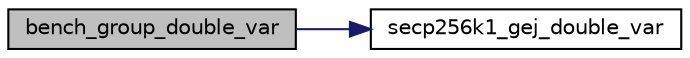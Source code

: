 digraph "bench_group_double_var"
{
  edge [fontname="Helvetica",fontsize="10",labelfontname="Helvetica",labelfontsize="10"];
  node [fontname="Helvetica",fontsize="10",shape=record];
  rankdir="LR";
  Node77 [label="bench_group_double_var",height=0.2,width=0.4,color="black", fillcolor="grey75", style="filled", fontcolor="black"];
  Node77 -> Node78 [color="midnightblue",fontsize="10",style="solid",fontname="Helvetica"];
  Node78 [label="secp256k1_gej_double_var",height=0.2,width=0.4,color="black", fillcolor="white", style="filled",URL="$d9/dd1/group_8h.html#a033aa434a4d0838f649ad757dd44db46",tooltip="Set r equal to the double of a. "];
}
